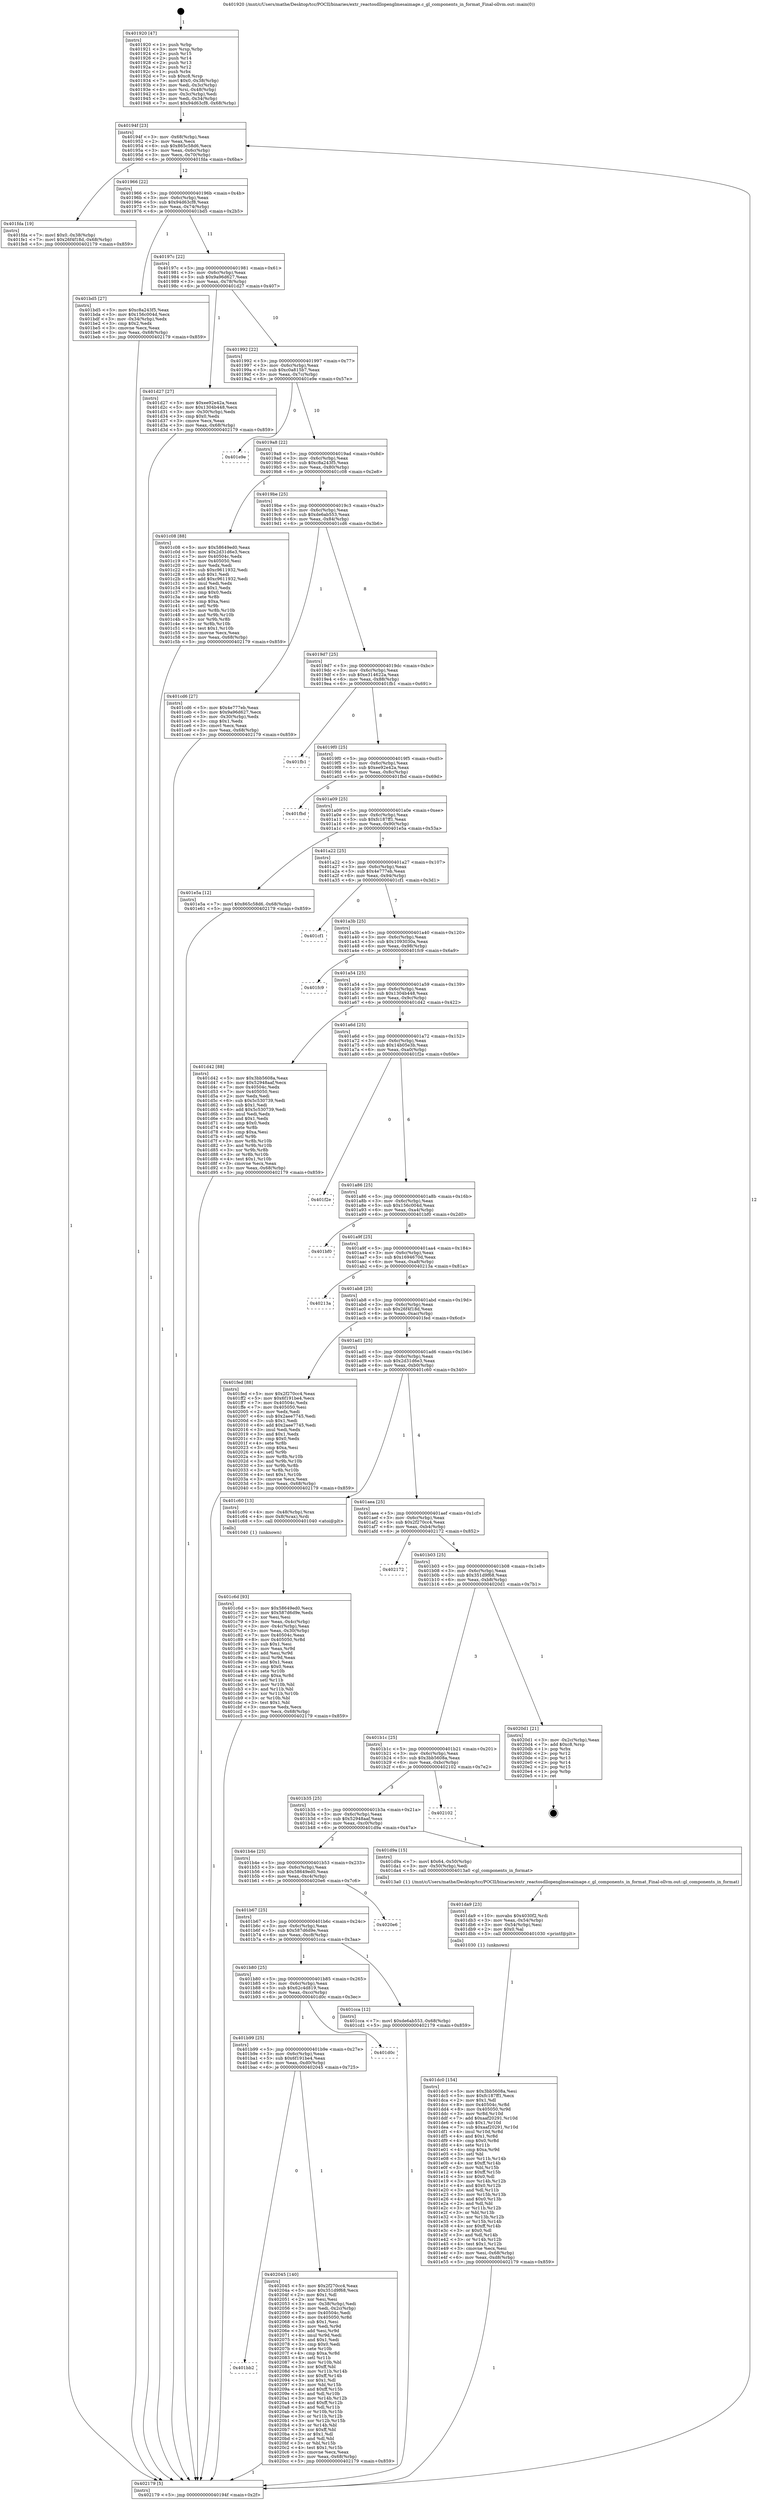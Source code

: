 digraph "0x401920" {
  label = "0x401920 (/mnt/c/Users/mathe/Desktop/tcc/POCII/binaries/extr_reactosdllopenglmesaimage.c_gl_components_in_format_Final-ollvm.out::main(0))"
  labelloc = "t"
  node[shape=record]

  Entry [label="",width=0.3,height=0.3,shape=circle,fillcolor=black,style=filled]
  "0x40194f" [label="{
     0x40194f [23]\l
     | [instrs]\l
     &nbsp;&nbsp;0x40194f \<+3\>: mov -0x68(%rbp),%eax\l
     &nbsp;&nbsp;0x401952 \<+2\>: mov %eax,%ecx\l
     &nbsp;&nbsp;0x401954 \<+6\>: sub $0x865c58d6,%ecx\l
     &nbsp;&nbsp;0x40195a \<+3\>: mov %eax,-0x6c(%rbp)\l
     &nbsp;&nbsp;0x40195d \<+3\>: mov %ecx,-0x70(%rbp)\l
     &nbsp;&nbsp;0x401960 \<+6\>: je 0000000000401fda \<main+0x6ba\>\l
  }"]
  "0x401fda" [label="{
     0x401fda [19]\l
     | [instrs]\l
     &nbsp;&nbsp;0x401fda \<+7\>: movl $0x0,-0x38(%rbp)\l
     &nbsp;&nbsp;0x401fe1 \<+7\>: movl $0x26f4f18d,-0x68(%rbp)\l
     &nbsp;&nbsp;0x401fe8 \<+5\>: jmp 0000000000402179 \<main+0x859\>\l
  }"]
  "0x401966" [label="{
     0x401966 [22]\l
     | [instrs]\l
     &nbsp;&nbsp;0x401966 \<+5\>: jmp 000000000040196b \<main+0x4b\>\l
     &nbsp;&nbsp;0x40196b \<+3\>: mov -0x6c(%rbp),%eax\l
     &nbsp;&nbsp;0x40196e \<+5\>: sub $0x94d63cf8,%eax\l
     &nbsp;&nbsp;0x401973 \<+3\>: mov %eax,-0x74(%rbp)\l
     &nbsp;&nbsp;0x401976 \<+6\>: je 0000000000401bd5 \<main+0x2b5\>\l
  }"]
  Exit [label="",width=0.3,height=0.3,shape=circle,fillcolor=black,style=filled,peripheries=2]
  "0x401bd5" [label="{
     0x401bd5 [27]\l
     | [instrs]\l
     &nbsp;&nbsp;0x401bd5 \<+5\>: mov $0xc8a243f5,%eax\l
     &nbsp;&nbsp;0x401bda \<+5\>: mov $0x156c004d,%ecx\l
     &nbsp;&nbsp;0x401bdf \<+3\>: mov -0x34(%rbp),%edx\l
     &nbsp;&nbsp;0x401be2 \<+3\>: cmp $0x2,%edx\l
     &nbsp;&nbsp;0x401be5 \<+3\>: cmovne %ecx,%eax\l
     &nbsp;&nbsp;0x401be8 \<+3\>: mov %eax,-0x68(%rbp)\l
     &nbsp;&nbsp;0x401beb \<+5\>: jmp 0000000000402179 \<main+0x859\>\l
  }"]
  "0x40197c" [label="{
     0x40197c [22]\l
     | [instrs]\l
     &nbsp;&nbsp;0x40197c \<+5\>: jmp 0000000000401981 \<main+0x61\>\l
     &nbsp;&nbsp;0x401981 \<+3\>: mov -0x6c(%rbp),%eax\l
     &nbsp;&nbsp;0x401984 \<+5\>: sub $0x9a96d627,%eax\l
     &nbsp;&nbsp;0x401989 \<+3\>: mov %eax,-0x78(%rbp)\l
     &nbsp;&nbsp;0x40198c \<+6\>: je 0000000000401d27 \<main+0x407\>\l
  }"]
  "0x402179" [label="{
     0x402179 [5]\l
     | [instrs]\l
     &nbsp;&nbsp;0x402179 \<+5\>: jmp 000000000040194f \<main+0x2f\>\l
  }"]
  "0x401920" [label="{
     0x401920 [47]\l
     | [instrs]\l
     &nbsp;&nbsp;0x401920 \<+1\>: push %rbp\l
     &nbsp;&nbsp;0x401921 \<+3\>: mov %rsp,%rbp\l
     &nbsp;&nbsp;0x401924 \<+2\>: push %r15\l
     &nbsp;&nbsp;0x401926 \<+2\>: push %r14\l
     &nbsp;&nbsp;0x401928 \<+2\>: push %r13\l
     &nbsp;&nbsp;0x40192a \<+2\>: push %r12\l
     &nbsp;&nbsp;0x40192c \<+1\>: push %rbx\l
     &nbsp;&nbsp;0x40192d \<+7\>: sub $0xc8,%rsp\l
     &nbsp;&nbsp;0x401934 \<+7\>: movl $0x0,-0x38(%rbp)\l
     &nbsp;&nbsp;0x40193b \<+3\>: mov %edi,-0x3c(%rbp)\l
     &nbsp;&nbsp;0x40193e \<+4\>: mov %rsi,-0x48(%rbp)\l
     &nbsp;&nbsp;0x401942 \<+3\>: mov -0x3c(%rbp),%edi\l
     &nbsp;&nbsp;0x401945 \<+3\>: mov %edi,-0x34(%rbp)\l
     &nbsp;&nbsp;0x401948 \<+7\>: movl $0x94d63cf8,-0x68(%rbp)\l
  }"]
  "0x401bb2" [label="{
     0x401bb2\l
  }", style=dashed]
  "0x401d27" [label="{
     0x401d27 [27]\l
     | [instrs]\l
     &nbsp;&nbsp;0x401d27 \<+5\>: mov $0xee92e42a,%eax\l
     &nbsp;&nbsp;0x401d2c \<+5\>: mov $0x1304b448,%ecx\l
     &nbsp;&nbsp;0x401d31 \<+3\>: mov -0x30(%rbp),%edx\l
     &nbsp;&nbsp;0x401d34 \<+3\>: cmp $0x0,%edx\l
     &nbsp;&nbsp;0x401d37 \<+3\>: cmove %ecx,%eax\l
     &nbsp;&nbsp;0x401d3a \<+3\>: mov %eax,-0x68(%rbp)\l
     &nbsp;&nbsp;0x401d3d \<+5\>: jmp 0000000000402179 \<main+0x859\>\l
  }"]
  "0x401992" [label="{
     0x401992 [22]\l
     | [instrs]\l
     &nbsp;&nbsp;0x401992 \<+5\>: jmp 0000000000401997 \<main+0x77\>\l
     &nbsp;&nbsp;0x401997 \<+3\>: mov -0x6c(%rbp),%eax\l
     &nbsp;&nbsp;0x40199a \<+5\>: sub $0xc0a815b7,%eax\l
     &nbsp;&nbsp;0x40199f \<+3\>: mov %eax,-0x7c(%rbp)\l
     &nbsp;&nbsp;0x4019a2 \<+6\>: je 0000000000401e9e \<main+0x57e\>\l
  }"]
  "0x402045" [label="{
     0x402045 [140]\l
     | [instrs]\l
     &nbsp;&nbsp;0x402045 \<+5\>: mov $0x2f270cc4,%eax\l
     &nbsp;&nbsp;0x40204a \<+5\>: mov $0x351d9f68,%ecx\l
     &nbsp;&nbsp;0x40204f \<+2\>: mov $0x1,%dl\l
     &nbsp;&nbsp;0x402051 \<+2\>: xor %esi,%esi\l
     &nbsp;&nbsp;0x402053 \<+3\>: mov -0x38(%rbp),%edi\l
     &nbsp;&nbsp;0x402056 \<+3\>: mov %edi,-0x2c(%rbp)\l
     &nbsp;&nbsp;0x402059 \<+7\>: mov 0x40504c,%edi\l
     &nbsp;&nbsp;0x402060 \<+8\>: mov 0x405050,%r8d\l
     &nbsp;&nbsp;0x402068 \<+3\>: sub $0x1,%esi\l
     &nbsp;&nbsp;0x40206b \<+3\>: mov %edi,%r9d\l
     &nbsp;&nbsp;0x40206e \<+3\>: add %esi,%r9d\l
     &nbsp;&nbsp;0x402071 \<+4\>: imul %r9d,%edi\l
     &nbsp;&nbsp;0x402075 \<+3\>: and $0x1,%edi\l
     &nbsp;&nbsp;0x402078 \<+3\>: cmp $0x0,%edi\l
     &nbsp;&nbsp;0x40207b \<+4\>: sete %r10b\l
     &nbsp;&nbsp;0x40207f \<+4\>: cmp $0xa,%r8d\l
     &nbsp;&nbsp;0x402083 \<+4\>: setl %r11b\l
     &nbsp;&nbsp;0x402087 \<+3\>: mov %r10b,%bl\l
     &nbsp;&nbsp;0x40208a \<+3\>: xor $0xff,%bl\l
     &nbsp;&nbsp;0x40208d \<+3\>: mov %r11b,%r14b\l
     &nbsp;&nbsp;0x402090 \<+4\>: xor $0xff,%r14b\l
     &nbsp;&nbsp;0x402094 \<+3\>: xor $0x1,%dl\l
     &nbsp;&nbsp;0x402097 \<+3\>: mov %bl,%r15b\l
     &nbsp;&nbsp;0x40209a \<+4\>: and $0xff,%r15b\l
     &nbsp;&nbsp;0x40209e \<+3\>: and %dl,%r10b\l
     &nbsp;&nbsp;0x4020a1 \<+3\>: mov %r14b,%r12b\l
     &nbsp;&nbsp;0x4020a4 \<+4\>: and $0xff,%r12b\l
     &nbsp;&nbsp;0x4020a8 \<+3\>: and %dl,%r11b\l
     &nbsp;&nbsp;0x4020ab \<+3\>: or %r10b,%r15b\l
     &nbsp;&nbsp;0x4020ae \<+3\>: or %r11b,%r12b\l
     &nbsp;&nbsp;0x4020b1 \<+3\>: xor %r12b,%r15b\l
     &nbsp;&nbsp;0x4020b4 \<+3\>: or %r14b,%bl\l
     &nbsp;&nbsp;0x4020b7 \<+3\>: xor $0xff,%bl\l
     &nbsp;&nbsp;0x4020ba \<+3\>: or $0x1,%dl\l
     &nbsp;&nbsp;0x4020bd \<+2\>: and %dl,%bl\l
     &nbsp;&nbsp;0x4020bf \<+3\>: or %bl,%r15b\l
     &nbsp;&nbsp;0x4020c2 \<+4\>: test $0x1,%r15b\l
     &nbsp;&nbsp;0x4020c6 \<+3\>: cmovne %ecx,%eax\l
     &nbsp;&nbsp;0x4020c9 \<+3\>: mov %eax,-0x68(%rbp)\l
     &nbsp;&nbsp;0x4020cc \<+5\>: jmp 0000000000402179 \<main+0x859\>\l
  }"]
  "0x401e9e" [label="{
     0x401e9e\l
  }", style=dashed]
  "0x4019a8" [label="{
     0x4019a8 [22]\l
     | [instrs]\l
     &nbsp;&nbsp;0x4019a8 \<+5\>: jmp 00000000004019ad \<main+0x8d\>\l
     &nbsp;&nbsp;0x4019ad \<+3\>: mov -0x6c(%rbp),%eax\l
     &nbsp;&nbsp;0x4019b0 \<+5\>: sub $0xc8a243f5,%eax\l
     &nbsp;&nbsp;0x4019b5 \<+3\>: mov %eax,-0x80(%rbp)\l
     &nbsp;&nbsp;0x4019b8 \<+6\>: je 0000000000401c08 \<main+0x2e8\>\l
  }"]
  "0x401b99" [label="{
     0x401b99 [25]\l
     | [instrs]\l
     &nbsp;&nbsp;0x401b99 \<+5\>: jmp 0000000000401b9e \<main+0x27e\>\l
     &nbsp;&nbsp;0x401b9e \<+3\>: mov -0x6c(%rbp),%eax\l
     &nbsp;&nbsp;0x401ba1 \<+5\>: sub $0x6f191be4,%eax\l
     &nbsp;&nbsp;0x401ba6 \<+6\>: mov %eax,-0xd0(%rbp)\l
     &nbsp;&nbsp;0x401bac \<+6\>: je 0000000000402045 \<main+0x725\>\l
  }"]
  "0x401c08" [label="{
     0x401c08 [88]\l
     | [instrs]\l
     &nbsp;&nbsp;0x401c08 \<+5\>: mov $0x58649ed0,%eax\l
     &nbsp;&nbsp;0x401c0d \<+5\>: mov $0x2d31d6e3,%ecx\l
     &nbsp;&nbsp;0x401c12 \<+7\>: mov 0x40504c,%edx\l
     &nbsp;&nbsp;0x401c19 \<+7\>: mov 0x405050,%esi\l
     &nbsp;&nbsp;0x401c20 \<+2\>: mov %edx,%edi\l
     &nbsp;&nbsp;0x401c22 \<+6\>: sub $0xc9611932,%edi\l
     &nbsp;&nbsp;0x401c28 \<+3\>: sub $0x1,%edi\l
     &nbsp;&nbsp;0x401c2b \<+6\>: add $0xc9611932,%edi\l
     &nbsp;&nbsp;0x401c31 \<+3\>: imul %edi,%edx\l
     &nbsp;&nbsp;0x401c34 \<+3\>: and $0x1,%edx\l
     &nbsp;&nbsp;0x401c37 \<+3\>: cmp $0x0,%edx\l
     &nbsp;&nbsp;0x401c3a \<+4\>: sete %r8b\l
     &nbsp;&nbsp;0x401c3e \<+3\>: cmp $0xa,%esi\l
     &nbsp;&nbsp;0x401c41 \<+4\>: setl %r9b\l
     &nbsp;&nbsp;0x401c45 \<+3\>: mov %r8b,%r10b\l
     &nbsp;&nbsp;0x401c48 \<+3\>: and %r9b,%r10b\l
     &nbsp;&nbsp;0x401c4b \<+3\>: xor %r9b,%r8b\l
     &nbsp;&nbsp;0x401c4e \<+3\>: or %r8b,%r10b\l
     &nbsp;&nbsp;0x401c51 \<+4\>: test $0x1,%r10b\l
     &nbsp;&nbsp;0x401c55 \<+3\>: cmovne %ecx,%eax\l
     &nbsp;&nbsp;0x401c58 \<+3\>: mov %eax,-0x68(%rbp)\l
     &nbsp;&nbsp;0x401c5b \<+5\>: jmp 0000000000402179 \<main+0x859\>\l
  }"]
  "0x4019be" [label="{
     0x4019be [25]\l
     | [instrs]\l
     &nbsp;&nbsp;0x4019be \<+5\>: jmp 00000000004019c3 \<main+0xa3\>\l
     &nbsp;&nbsp;0x4019c3 \<+3\>: mov -0x6c(%rbp),%eax\l
     &nbsp;&nbsp;0x4019c6 \<+5\>: sub $0xde6ab553,%eax\l
     &nbsp;&nbsp;0x4019cb \<+6\>: mov %eax,-0x84(%rbp)\l
     &nbsp;&nbsp;0x4019d1 \<+6\>: je 0000000000401cd6 \<main+0x3b6\>\l
  }"]
  "0x401d0c" [label="{
     0x401d0c\l
  }", style=dashed]
  "0x401cd6" [label="{
     0x401cd6 [27]\l
     | [instrs]\l
     &nbsp;&nbsp;0x401cd6 \<+5\>: mov $0x4e777eb,%eax\l
     &nbsp;&nbsp;0x401cdb \<+5\>: mov $0x9a96d627,%ecx\l
     &nbsp;&nbsp;0x401ce0 \<+3\>: mov -0x30(%rbp),%edx\l
     &nbsp;&nbsp;0x401ce3 \<+3\>: cmp $0x1,%edx\l
     &nbsp;&nbsp;0x401ce6 \<+3\>: cmovl %ecx,%eax\l
     &nbsp;&nbsp;0x401ce9 \<+3\>: mov %eax,-0x68(%rbp)\l
     &nbsp;&nbsp;0x401cec \<+5\>: jmp 0000000000402179 \<main+0x859\>\l
  }"]
  "0x4019d7" [label="{
     0x4019d7 [25]\l
     | [instrs]\l
     &nbsp;&nbsp;0x4019d7 \<+5\>: jmp 00000000004019dc \<main+0xbc\>\l
     &nbsp;&nbsp;0x4019dc \<+3\>: mov -0x6c(%rbp),%eax\l
     &nbsp;&nbsp;0x4019df \<+5\>: sub $0xe314622a,%eax\l
     &nbsp;&nbsp;0x4019e4 \<+6\>: mov %eax,-0x88(%rbp)\l
     &nbsp;&nbsp;0x4019ea \<+6\>: je 0000000000401fb1 \<main+0x691\>\l
  }"]
  "0x401dc0" [label="{
     0x401dc0 [154]\l
     | [instrs]\l
     &nbsp;&nbsp;0x401dc0 \<+5\>: mov $0x3bb5608a,%esi\l
     &nbsp;&nbsp;0x401dc5 \<+5\>: mov $0xfc187ff1,%ecx\l
     &nbsp;&nbsp;0x401dca \<+2\>: mov $0x1,%dl\l
     &nbsp;&nbsp;0x401dcc \<+8\>: mov 0x40504c,%r8d\l
     &nbsp;&nbsp;0x401dd4 \<+8\>: mov 0x405050,%r9d\l
     &nbsp;&nbsp;0x401ddc \<+3\>: mov %r8d,%r10d\l
     &nbsp;&nbsp;0x401ddf \<+7\>: add $0xaaf20291,%r10d\l
     &nbsp;&nbsp;0x401de6 \<+4\>: sub $0x1,%r10d\l
     &nbsp;&nbsp;0x401dea \<+7\>: sub $0xaaf20291,%r10d\l
     &nbsp;&nbsp;0x401df1 \<+4\>: imul %r10d,%r8d\l
     &nbsp;&nbsp;0x401df5 \<+4\>: and $0x1,%r8d\l
     &nbsp;&nbsp;0x401df9 \<+4\>: cmp $0x0,%r8d\l
     &nbsp;&nbsp;0x401dfd \<+4\>: sete %r11b\l
     &nbsp;&nbsp;0x401e01 \<+4\>: cmp $0xa,%r9d\l
     &nbsp;&nbsp;0x401e05 \<+3\>: setl %bl\l
     &nbsp;&nbsp;0x401e08 \<+3\>: mov %r11b,%r14b\l
     &nbsp;&nbsp;0x401e0b \<+4\>: xor $0xff,%r14b\l
     &nbsp;&nbsp;0x401e0f \<+3\>: mov %bl,%r15b\l
     &nbsp;&nbsp;0x401e12 \<+4\>: xor $0xff,%r15b\l
     &nbsp;&nbsp;0x401e16 \<+3\>: xor $0x0,%dl\l
     &nbsp;&nbsp;0x401e19 \<+3\>: mov %r14b,%r12b\l
     &nbsp;&nbsp;0x401e1c \<+4\>: and $0x0,%r12b\l
     &nbsp;&nbsp;0x401e20 \<+3\>: and %dl,%r11b\l
     &nbsp;&nbsp;0x401e23 \<+3\>: mov %r15b,%r13b\l
     &nbsp;&nbsp;0x401e26 \<+4\>: and $0x0,%r13b\l
     &nbsp;&nbsp;0x401e2a \<+2\>: and %dl,%bl\l
     &nbsp;&nbsp;0x401e2c \<+3\>: or %r11b,%r12b\l
     &nbsp;&nbsp;0x401e2f \<+3\>: or %bl,%r13b\l
     &nbsp;&nbsp;0x401e32 \<+3\>: xor %r13b,%r12b\l
     &nbsp;&nbsp;0x401e35 \<+3\>: or %r15b,%r14b\l
     &nbsp;&nbsp;0x401e38 \<+4\>: xor $0xff,%r14b\l
     &nbsp;&nbsp;0x401e3c \<+3\>: or $0x0,%dl\l
     &nbsp;&nbsp;0x401e3f \<+3\>: and %dl,%r14b\l
     &nbsp;&nbsp;0x401e42 \<+3\>: or %r14b,%r12b\l
     &nbsp;&nbsp;0x401e45 \<+4\>: test $0x1,%r12b\l
     &nbsp;&nbsp;0x401e49 \<+3\>: cmovne %ecx,%esi\l
     &nbsp;&nbsp;0x401e4c \<+3\>: mov %esi,-0x68(%rbp)\l
     &nbsp;&nbsp;0x401e4f \<+6\>: mov %eax,-0xd8(%rbp)\l
     &nbsp;&nbsp;0x401e55 \<+5\>: jmp 0000000000402179 \<main+0x859\>\l
  }"]
  "0x401fb1" [label="{
     0x401fb1\l
  }", style=dashed]
  "0x4019f0" [label="{
     0x4019f0 [25]\l
     | [instrs]\l
     &nbsp;&nbsp;0x4019f0 \<+5\>: jmp 00000000004019f5 \<main+0xd5\>\l
     &nbsp;&nbsp;0x4019f5 \<+3\>: mov -0x6c(%rbp),%eax\l
     &nbsp;&nbsp;0x4019f8 \<+5\>: sub $0xee92e42a,%eax\l
     &nbsp;&nbsp;0x4019fd \<+6\>: mov %eax,-0x8c(%rbp)\l
     &nbsp;&nbsp;0x401a03 \<+6\>: je 0000000000401fbd \<main+0x69d\>\l
  }"]
  "0x401da9" [label="{
     0x401da9 [23]\l
     | [instrs]\l
     &nbsp;&nbsp;0x401da9 \<+10\>: movabs $0x4030f2,%rdi\l
     &nbsp;&nbsp;0x401db3 \<+3\>: mov %eax,-0x54(%rbp)\l
     &nbsp;&nbsp;0x401db6 \<+3\>: mov -0x54(%rbp),%esi\l
     &nbsp;&nbsp;0x401db9 \<+2\>: mov $0x0,%al\l
     &nbsp;&nbsp;0x401dbb \<+5\>: call 0000000000401030 \<printf@plt\>\l
     | [calls]\l
     &nbsp;&nbsp;0x401030 \{1\} (unknown)\l
  }"]
  "0x401fbd" [label="{
     0x401fbd\l
  }", style=dashed]
  "0x401a09" [label="{
     0x401a09 [25]\l
     | [instrs]\l
     &nbsp;&nbsp;0x401a09 \<+5\>: jmp 0000000000401a0e \<main+0xee\>\l
     &nbsp;&nbsp;0x401a0e \<+3\>: mov -0x6c(%rbp),%eax\l
     &nbsp;&nbsp;0x401a11 \<+5\>: sub $0xfc187ff1,%eax\l
     &nbsp;&nbsp;0x401a16 \<+6\>: mov %eax,-0x90(%rbp)\l
     &nbsp;&nbsp;0x401a1c \<+6\>: je 0000000000401e5a \<main+0x53a\>\l
  }"]
  "0x401b80" [label="{
     0x401b80 [25]\l
     | [instrs]\l
     &nbsp;&nbsp;0x401b80 \<+5\>: jmp 0000000000401b85 \<main+0x265\>\l
     &nbsp;&nbsp;0x401b85 \<+3\>: mov -0x6c(%rbp),%eax\l
     &nbsp;&nbsp;0x401b88 \<+5\>: sub $0x62c4d819,%eax\l
     &nbsp;&nbsp;0x401b8d \<+6\>: mov %eax,-0xcc(%rbp)\l
     &nbsp;&nbsp;0x401b93 \<+6\>: je 0000000000401d0c \<main+0x3ec\>\l
  }"]
  "0x401e5a" [label="{
     0x401e5a [12]\l
     | [instrs]\l
     &nbsp;&nbsp;0x401e5a \<+7\>: movl $0x865c58d6,-0x68(%rbp)\l
     &nbsp;&nbsp;0x401e61 \<+5\>: jmp 0000000000402179 \<main+0x859\>\l
  }"]
  "0x401a22" [label="{
     0x401a22 [25]\l
     | [instrs]\l
     &nbsp;&nbsp;0x401a22 \<+5\>: jmp 0000000000401a27 \<main+0x107\>\l
     &nbsp;&nbsp;0x401a27 \<+3\>: mov -0x6c(%rbp),%eax\l
     &nbsp;&nbsp;0x401a2a \<+5\>: sub $0x4e777eb,%eax\l
     &nbsp;&nbsp;0x401a2f \<+6\>: mov %eax,-0x94(%rbp)\l
     &nbsp;&nbsp;0x401a35 \<+6\>: je 0000000000401cf1 \<main+0x3d1\>\l
  }"]
  "0x401cca" [label="{
     0x401cca [12]\l
     | [instrs]\l
     &nbsp;&nbsp;0x401cca \<+7\>: movl $0xde6ab553,-0x68(%rbp)\l
     &nbsp;&nbsp;0x401cd1 \<+5\>: jmp 0000000000402179 \<main+0x859\>\l
  }"]
  "0x401cf1" [label="{
     0x401cf1\l
  }", style=dashed]
  "0x401a3b" [label="{
     0x401a3b [25]\l
     | [instrs]\l
     &nbsp;&nbsp;0x401a3b \<+5\>: jmp 0000000000401a40 \<main+0x120\>\l
     &nbsp;&nbsp;0x401a40 \<+3\>: mov -0x6c(%rbp),%eax\l
     &nbsp;&nbsp;0x401a43 \<+5\>: sub $0x1093030a,%eax\l
     &nbsp;&nbsp;0x401a48 \<+6\>: mov %eax,-0x98(%rbp)\l
     &nbsp;&nbsp;0x401a4e \<+6\>: je 0000000000401fc9 \<main+0x6a9\>\l
  }"]
  "0x401b67" [label="{
     0x401b67 [25]\l
     | [instrs]\l
     &nbsp;&nbsp;0x401b67 \<+5\>: jmp 0000000000401b6c \<main+0x24c\>\l
     &nbsp;&nbsp;0x401b6c \<+3\>: mov -0x6c(%rbp),%eax\l
     &nbsp;&nbsp;0x401b6f \<+5\>: sub $0x587d6d9e,%eax\l
     &nbsp;&nbsp;0x401b74 \<+6\>: mov %eax,-0xc8(%rbp)\l
     &nbsp;&nbsp;0x401b7a \<+6\>: je 0000000000401cca \<main+0x3aa\>\l
  }"]
  "0x401fc9" [label="{
     0x401fc9\l
  }", style=dashed]
  "0x401a54" [label="{
     0x401a54 [25]\l
     | [instrs]\l
     &nbsp;&nbsp;0x401a54 \<+5\>: jmp 0000000000401a59 \<main+0x139\>\l
     &nbsp;&nbsp;0x401a59 \<+3\>: mov -0x6c(%rbp),%eax\l
     &nbsp;&nbsp;0x401a5c \<+5\>: sub $0x1304b448,%eax\l
     &nbsp;&nbsp;0x401a61 \<+6\>: mov %eax,-0x9c(%rbp)\l
     &nbsp;&nbsp;0x401a67 \<+6\>: je 0000000000401d42 \<main+0x422\>\l
  }"]
  "0x4020e6" [label="{
     0x4020e6\l
  }", style=dashed]
  "0x401d42" [label="{
     0x401d42 [88]\l
     | [instrs]\l
     &nbsp;&nbsp;0x401d42 \<+5\>: mov $0x3bb5608a,%eax\l
     &nbsp;&nbsp;0x401d47 \<+5\>: mov $0x52948aaf,%ecx\l
     &nbsp;&nbsp;0x401d4c \<+7\>: mov 0x40504c,%edx\l
     &nbsp;&nbsp;0x401d53 \<+7\>: mov 0x405050,%esi\l
     &nbsp;&nbsp;0x401d5a \<+2\>: mov %edx,%edi\l
     &nbsp;&nbsp;0x401d5c \<+6\>: sub $0x5c530739,%edi\l
     &nbsp;&nbsp;0x401d62 \<+3\>: sub $0x1,%edi\l
     &nbsp;&nbsp;0x401d65 \<+6\>: add $0x5c530739,%edi\l
     &nbsp;&nbsp;0x401d6b \<+3\>: imul %edi,%edx\l
     &nbsp;&nbsp;0x401d6e \<+3\>: and $0x1,%edx\l
     &nbsp;&nbsp;0x401d71 \<+3\>: cmp $0x0,%edx\l
     &nbsp;&nbsp;0x401d74 \<+4\>: sete %r8b\l
     &nbsp;&nbsp;0x401d78 \<+3\>: cmp $0xa,%esi\l
     &nbsp;&nbsp;0x401d7b \<+4\>: setl %r9b\l
     &nbsp;&nbsp;0x401d7f \<+3\>: mov %r8b,%r10b\l
     &nbsp;&nbsp;0x401d82 \<+3\>: and %r9b,%r10b\l
     &nbsp;&nbsp;0x401d85 \<+3\>: xor %r9b,%r8b\l
     &nbsp;&nbsp;0x401d88 \<+3\>: or %r8b,%r10b\l
     &nbsp;&nbsp;0x401d8b \<+4\>: test $0x1,%r10b\l
     &nbsp;&nbsp;0x401d8f \<+3\>: cmovne %ecx,%eax\l
     &nbsp;&nbsp;0x401d92 \<+3\>: mov %eax,-0x68(%rbp)\l
     &nbsp;&nbsp;0x401d95 \<+5\>: jmp 0000000000402179 \<main+0x859\>\l
  }"]
  "0x401a6d" [label="{
     0x401a6d [25]\l
     | [instrs]\l
     &nbsp;&nbsp;0x401a6d \<+5\>: jmp 0000000000401a72 \<main+0x152\>\l
     &nbsp;&nbsp;0x401a72 \<+3\>: mov -0x6c(%rbp),%eax\l
     &nbsp;&nbsp;0x401a75 \<+5\>: sub $0x14b05e3b,%eax\l
     &nbsp;&nbsp;0x401a7a \<+6\>: mov %eax,-0xa0(%rbp)\l
     &nbsp;&nbsp;0x401a80 \<+6\>: je 0000000000401f2e \<main+0x60e\>\l
  }"]
  "0x401b4e" [label="{
     0x401b4e [25]\l
     | [instrs]\l
     &nbsp;&nbsp;0x401b4e \<+5\>: jmp 0000000000401b53 \<main+0x233\>\l
     &nbsp;&nbsp;0x401b53 \<+3\>: mov -0x6c(%rbp),%eax\l
     &nbsp;&nbsp;0x401b56 \<+5\>: sub $0x58649ed0,%eax\l
     &nbsp;&nbsp;0x401b5b \<+6\>: mov %eax,-0xc4(%rbp)\l
     &nbsp;&nbsp;0x401b61 \<+6\>: je 00000000004020e6 \<main+0x7c6\>\l
  }"]
  "0x401f2e" [label="{
     0x401f2e\l
  }", style=dashed]
  "0x401a86" [label="{
     0x401a86 [25]\l
     | [instrs]\l
     &nbsp;&nbsp;0x401a86 \<+5\>: jmp 0000000000401a8b \<main+0x16b\>\l
     &nbsp;&nbsp;0x401a8b \<+3\>: mov -0x6c(%rbp),%eax\l
     &nbsp;&nbsp;0x401a8e \<+5\>: sub $0x156c004d,%eax\l
     &nbsp;&nbsp;0x401a93 \<+6\>: mov %eax,-0xa4(%rbp)\l
     &nbsp;&nbsp;0x401a99 \<+6\>: je 0000000000401bf0 \<main+0x2d0\>\l
  }"]
  "0x401d9a" [label="{
     0x401d9a [15]\l
     | [instrs]\l
     &nbsp;&nbsp;0x401d9a \<+7\>: movl $0x64,-0x50(%rbp)\l
     &nbsp;&nbsp;0x401da1 \<+3\>: mov -0x50(%rbp),%edi\l
     &nbsp;&nbsp;0x401da4 \<+5\>: call 00000000004013a0 \<gl_components_in_format\>\l
     | [calls]\l
     &nbsp;&nbsp;0x4013a0 \{1\} (/mnt/c/Users/mathe/Desktop/tcc/POCII/binaries/extr_reactosdllopenglmesaimage.c_gl_components_in_format_Final-ollvm.out::gl_components_in_format)\l
  }"]
  "0x401bf0" [label="{
     0x401bf0\l
  }", style=dashed]
  "0x401a9f" [label="{
     0x401a9f [25]\l
     | [instrs]\l
     &nbsp;&nbsp;0x401a9f \<+5\>: jmp 0000000000401aa4 \<main+0x184\>\l
     &nbsp;&nbsp;0x401aa4 \<+3\>: mov -0x6c(%rbp),%eax\l
     &nbsp;&nbsp;0x401aa7 \<+5\>: sub $0x1694670d,%eax\l
     &nbsp;&nbsp;0x401aac \<+6\>: mov %eax,-0xa8(%rbp)\l
     &nbsp;&nbsp;0x401ab2 \<+6\>: je 000000000040213a \<main+0x81a\>\l
  }"]
  "0x401b35" [label="{
     0x401b35 [25]\l
     | [instrs]\l
     &nbsp;&nbsp;0x401b35 \<+5\>: jmp 0000000000401b3a \<main+0x21a\>\l
     &nbsp;&nbsp;0x401b3a \<+3\>: mov -0x6c(%rbp),%eax\l
     &nbsp;&nbsp;0x401b3d \<+5\>: sub $0x52948aaf,%eax\l
     &nbsp;&nbsp;0x401b42 \<+6\>: mov %eax,-0xc0(%rbp)\l
     &nbsp;&nbsp;0x401b48 \<+6\>: je 0000000000401d9a \<main+0x47a\>\l
  }"]
  "0x40213a" [label="{
     0x40213a\l
  }", style=dashed]
  "0x401ab8" [label="{
     0x401ab8 [25]\l
     | [instrs]\l
     &nbsp;&nbsp;0x401ab8 \<+5\>: jmp 0000000000401abd \<main+0x19d\>\l
     &nbsp;&nbsp;0x401abd \<+3\>: mov -0x6c(%rbp),%eax\l
     &nbsp;&nbsp;0x401ac0 \<+5\>: sub $0x26f4f18d,%eax\l
     &nbsp;&nbsp;0x401ac5 \<+6\>: mov %eax,-0xac(%rbp)\l
     &nbsp;&nbsp;0x401acb \<+6\>: je 0000000000401fed \<main+0x6cd\>\l
  }"]
  "0x402102" [label="{
     0x402102\l
  }", style=dashed]
  "0x401fed" [label="{
     0x401fed [88]\l
     | [instrs]\l
     &nbsp;&nbsp;0x401fed \<+5\>: mov $0x2f270cc4,%eax\l
     &nbsp;&nbsp;0x401ff2 \<+5\>: mov $0x6f191be4,%ecx\l
     &nbsp;&nbsp;0x401ff7 \<+7\>: mov 0x40504c,%edx\l
     &nbsp;&nbsp;0x401ffe \<+7\>: mov 0x405050,%esi\l
     &nbsp;&nbsp;0x402005 \<+2\>: mov %edx,%edi\l
     &nbsp;&nbsp;0x402007 \<+6\>: sub $0x2aee7745,%edi\l
     &nbsp;&nbsp;0x40200d \<+3\>: sub $0x1,%edi\l
     &nbsp;&nbsp;0x402010 \<+6\>: add $0x2aee7745,%edi\l
     &nbsp;&nbsp;0x402016 \<+3\>: imul %edi,%edx\l
     &nbsp;&nbsp;0x402019 \<+3\>: and $0x1,%edx\l
     &nbsp;&nbsp;0x40201c \<+3\>: cmp $0x0,%edx\l
     &nbsp;&nbsp;0x40201f \<+4\>: sete %r8b\l
     &nbsp;&nbsp;0x402023 \<+3\>: cmp $0xa,%esi\l
     &nbsp;&nbsp;0x402026 \<+4\>: setl %r9b\l
     &nbsp;&nbsp;0x40202a \<+3\>: mov %r8b,%r10b\l
     &nbsp;&nbsp;0x40202d \<+3\>: and %r9b,%r10b\l
     &nbsp;&nbsp;0x402030 \<+3\>: xor %r9b,%r8b\l
     &nbsp;&nbsp;0x402033 \<+3\>: or %r8b,%r10b\l
     &nbsp;&nbsp;0x402036 \<+4\>: test $0x1,%r10b\l
     &nbsp;&nbsp;0x40203a \<+3\>: cmovne %ecx,%eax\l
     &nbsp;&nbsp;0x40203d \<+3\>: mov %eax,-0x68(%rbp)\l
     &nbsp;&nbsp;0x402040 \<+5\>: jmp 0000000000402179 \<main+0x859\>\l
  }"]
  "0x401ad1" [label="{
     0x401ad1 [25]\l
     | [instrs]\l
     &nbsp;&nbsp;0x401ad1 \<+5\>: jmp 0000000000401ad6 \<main+0x1b6\>\l
     &nbsp;&nbsp;0x401ad6 \<+3\>: mov -0x6c(%rbp),%eax\l
     &nbsp;&nbsp;0x401ad9 \<+5\>: sub $0x2d31d6e3,%eax\l
     &nbsp;&nbsp;0x401ade \<+6\>: mov %eax,-0xb0(%rbp)\l
     &nbsp;&nbsp;0x401ae4 \<+6\>: je 0000000000401c60 \<main+0x340\>\l
  }"]
  "0x401b1c" [label="{
     0x401b1c [25]\l
     | [instrs]\l
     &nbsp;&nbsp;0x401b1c \<+5\>: jmp 0000000000401b21 \<main+0x201\>\l
     &nbsp;&nbsp;0x401b21 \<+3\>: mov -0x6c(%rbp),%eax\l
     &nbsp;&nbsp;0x401b24 \<+5\>: sub $0x3bb5608a,%eax\l
     &nbsp;&nbsp;0x401b29 \<+6\>: mov %eax,-0xbc(%rbp)\l
     &nbsp;&nbsp;0x401b2f \<+6\>: je 0000000000402102 \<main+0x7e2\>\l
  }"]
  "0x401c60" [label="{
     0x401c60 [13]\l
     | [instrs]\l
     &nbsp;&nbsp;0x401c60 \<+4\>: mov -0x48(%rbp),%rax\l
     &nbsp;&nbsp;0x401c64 \<+4\>: mov 0x8(%rax),%rdi\l
     &nbsp;&nbsp;0x401c68 \<+5\>: call 0000000000401040 \<atoi@plt\>\l
     | [calls]\l
     &nbsp;&nbsp;0x401040 \{1\} (unknown)\l
  }"]
  "0x401aea" [label="{
     0x401aea [25]\l
     | [instrs]\l
     &nbsp;&nbsp;0x401aea \<+5\>: jmp 0000000000401aef \<main+0x1cf\>\l
     &nbsp;&nbsp;0x401aef \<+3\>: mov -0x6c(%rbp),%eax\l
     &nbsp;&nbsp;0x401af2 \<+5\>: sub $0x2f270cc4,%eax\l
     &nbsp;&nbsp;0x401af7 \<+6\>: mov %eax,-0xb4(%rbp)\l
     &nbsp;&nbsp;0x401afd \<+6\>: je 0000000000402172 \<main+0x852\>\l
  }"]
  "0x401c6d" [label="{
     0x401c6d [93]\l
     | [instrs]\l
     &nbsp;&nbsp;0x401c6d \<+5\>: mov $0x58649ed0,%ecx\l
     &nbsp;&nbsp;0x401c72 \<+5\>: mov $0x587d6d9e,%edx\l
     &nbsp;&nbsp;0x401c77 \<+2\>: xor %esi,%esi\l
     &nbsp;&nbsp;0x401c79 \<+3\>: mov %eax,-0x4c(%rbp)\l
     &nbsp;&nbsp;0x401c7c \<+3\>: mov -0x4c(%rbp),%eax\l
     &nbsp;&nbsp;0x401c7f \<+3\>: mov %eax,-0x30(%rbp)\l
     &nbsp;&nbsp;0x401c82 \<+7\>: mov 0x40504c,%eax\l
     &nbsp;&nbsp;0x401c89 \<+8\>: mov 0x405050,%r8d\l
     &nbsp;&nbsp;0x401c91 \<+3\>: sub $0x1,%esi\l
     &nbsp;&nbsp;0x401c94 \<+3\>: mov %eax,%r9d\l
     &nbsp;&nbsp;0x401c97 \<+3\>: add %esi,%r9d\l
     &nbsp;&nbsp;0x401c9a \<+4\>: imul %r9d,%eax\l
     &nbsp;&nbsp;0x401c9e \<+3\>: and $0x1,%eax\l
     &nbsp;&nbsp;0x401ca1 \<+3\>: cmp $0x0,%eax\l
     &nbsp;&nbsp;0x401ca4 \<+4\>: sete %r10b\l
     &nbsp;&nbsp;0x401ca8 \<+4\>: cmp $0xa,%r8d\l
     &nbsp;&nbsp;0x401cac \<+4\>: setl %r11b\l
     &nbsp;&nbsp;0x401cb0 \<+3\>: mov %r10b,%bl\l
     &nbsp;&nbsp;0x401cb3 \<+3\>: and %r11b,%bl\l
     &nbsp;&nbsp;0x401cb6 \<+3\>: xor %r11b,%r10b\l
     &nbsp;&nbsp;0x401cb9 \<+3\>: or %r10b,%bl\l
     &nbsp;&nbsp;0x401cbc \<+3\>: test $0x1,%bl\l
     &nbsp;&nbsp;0x401cbf \<+3\>: cmovne %edx,%ecx\l
     &nbsp;&nbsp;0x401cc2 \<+3\>: mov %ecx,-0x68(%rbp)\l
     &nbsp;&nbsp;0x401cc5 \<+5\>: jmp 0000000000402179 \<main+0x859\>\l
  }"]
  "0x4020d1" [label="{
     0x4020d1 [21]\l
     | [instrs]\l
     &nbsp;&nbsp;0x4020d1 \<+3\>: mov -0x2c(%rbp),%eax\l
     &nbsp;&nbsp;0x4020d4 \<+7\>: add $0xc8,%rsp\l
     &nbsp;&nbsp;0x4020db \<+1\>: pop %rbx\l
     &nbsp;&nbsp;0x4020dc \<+2\>: pop %r12\l
     &nbsp;&nbsp;0x4020de \<+2\>: pop %r13\l
     &nbsp;&nbsp;0x4020e0 \<+2\>: pop %r14\l
     &nbsp;&nbsp;0x4020e2 \<+2\>: pop %r15\l
     &nbsp;&nbsp;0x4020e4 \<+1\>: pop %rbp\l
     &nbsp;&nbsp;0x4020e5 \<+1\>: ret\l
  }"]
  "0x402172" [label="{
     0x402172\l
  }", style=dashed]
  "0x401b03" [label="{
     0x401b03 [25]\l
     | [instrs]\l
     &nbsp;&nbsp;0x401b03 \<+5\>: jmp 0000000000401b08 \<main+0x1e8\>\l
     &nbsp;&nbsp;0x401b08 \<+3\>: mov -0x6c(%rbp),%eax\l
     &nbsp;&nbsp;0x401b0b \<+5\>: sub $0x351d9f68,%eax\l
     &nbsp;&nbsp;0x401b10 \<+6\>: mov %eax,-0xb8(%rbp)\l
     &nbsp;&nbsp;0x401b16 \<+6\>: je 00000000004020d1 \<main+0x7b1\>\l
  }"]
  Entry -> "0x401920" [label=" 1"]
  "0x40194f" -> "0x401fda" [label=" 1"]
  "0x40194f" -> "0x401966" [label=" 12"]
  "0x4020d1" -> Exit [label=" 1"]
  "0x401966" -> "0x401bd5" [label=" 1"]
  "0x401966" -> "0x40197c" [label=" 11"]
  "0x401bd5" -> "0x402179" [label=" 1"]
  "0x401920" -> "0x40194f" [label=" 1"]
  "0x402179" -> "0x40194f" [label=" 12"]
  "0x402045" -> "0x402179" [label=" 1"]
  "0x40197c" -> "0x401d27" [label=" 1"]
  "0x40197c" -> "0x401992" [label=" 10"]
  "0x401b99" -> "0x401bb2" [label=" 0"]
  "0x401992" -> "0x401e9e" [label=" 0"]
  "0x401992" -> "0x4019a8" [label=" 10"]
  "0x401b99" -> "0x402045" [label=" 1"]
  "0x4019a8" -> "0x401c08" [label=" 1"]
  "0x4019a8" -> "0x4019be" [label=" 9"]
  "0x401c08" -> "0x402179" [label=" 1"]
  "0x401b80" -> "0x401b99" [label=" 1"]
  "0x4019be" -> "0x401cd6" [label=" 1"]
  "0x4019be" -> "0x4019d7" [label=" 8"]
  "0x401b80" -> "0x401d0c" [label=" 0"]
  "0x4019d7" -> "0x401fb1" [label=" 0"]
  "0x4019d7" -> "0x4019f0" [label=" 8"]
  "0x401fed" -> "0x402179" [label=" 1"]
  "0x4019f0" -> "0x401fbd" [label=" 0"]
  "0x4019f0" -> "0x401a09" [label=" 8"]
  "0x401fda" -> "0x402179" [label=" 1"]
  "0x401a09" -> "0x401e5a" [label=" 1"]
  "0x401a09" -> "0x401a22" [label=" 7"]
  "0x401e5a" -> "0x402179" [label=" 1"]
  "0x401a22" -> "0x401cf1" [label=" 0"]
  "0x401a22" -> "0x401a3b" [label=" 7"]
  "0x401dc0" -> "0x402179" [label=" 1"]
  "0x401a3b" -> "0x401fc9" [label=" 0"]
  "0x401a3b" -> "0x401a54" [label=" 7"]
  "0x401d9a" -> "0x401da9" [label=" 1"]
  "0x401a54" -> "0x401d42" [label=" 1"]
  "0x401a54" -> "0x401a6d" [label=" 6"]
  "0x401d42" -> "0x402179" [label=" 1"]
  "0x401a6d" -> "0x401f2e" [label=" 0"]
  "0x401a6d" -> "0x401a86" [label=" 6"]
  "0x401cd6" -> "0x402179" [label=" 1"]
  "0x401a86" -> "0x401bf0" [label=" 0"]
  "0x401a86" -> "0x401a9f" [label=" 6"]
  "0x401cca" -> "0x402179" [label=" 1"]
  "0x401a9f" -> "0x40213a" [label=" 0"]
  "0x401a9f" -> "0x401ab8" [label=" 6"]
  "0x401b67" -> "0x401cca" [label=" 1"]
  "0x401ab8" -> "0x401fed" [label=" 1"]
  "0x401ab8" -> "0x401ad1" [label=" 5"]
  "0x401da9" -> "0x401dc0" [label=" 1"]
  "0x401ad1" -> "0x401c60" [label=" 1"]
  "0x401ad1" -> "0x401aea" [label=" 4"]
  "0x401c60" -> "0x401c6d" [label=" 1"]
  "0x401c6d" -> "0x402179" [label=" 1"]
  "0x401b4e" -> "0x4020e6" [label=" 0"]
  "0x401aea" -> "0x402172" [label=" 0"]
  "0x401aea" -> "0x401b03" [label=" 4"]
  "0x401d27" -> "0x402179" [label=" 1"]
  "0x401b03" -> "0x4020d1" [label=" 1"]
  "0x401b03" -> "0x401b1c" [label=" 3"]
  "0x401b4e" -> "0x401b67" [label=" 2"]
  "0x401b1c" -> "0x402102" [label=" 0"]
  "0x401b1c" -> "0x401b35" [label=" 3"]
  "0x401b67" -> "0x401b80" [label=" 1"]
  "0x401b35" -> "0x401d9a" [label=" 1"]
  "0x401b35" -> "0x401b4e" [label=" 2"]
}
